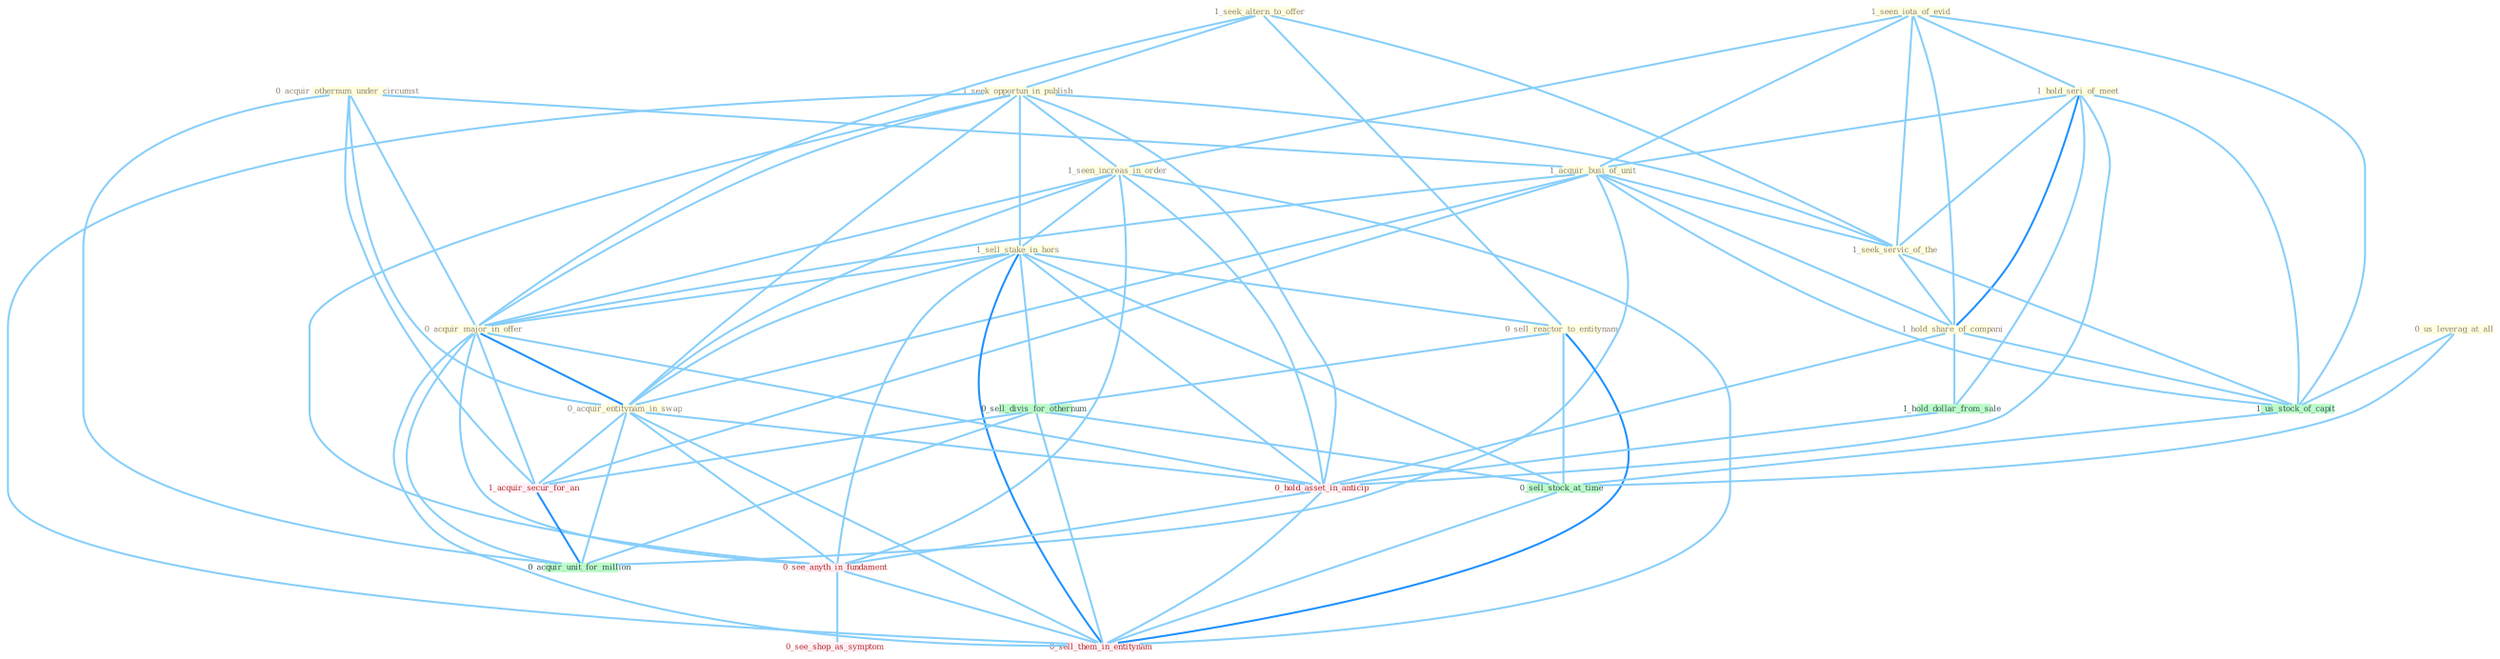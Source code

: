 Graph G{ 
    node
    [shape=polygon,style=filled,width=.5,height=.06,color="#BDFCC9",fixedsize=true,fontsize=4,
    fontcolor="#2f4f4f"];
    {node
    [color="#ffffe0", fontcolor="#8b7d6b"] "0_acquir_othernum_under_circumst " "1_seen_iota_of_evid " "1_seek_altern_to_offer " "1_hold_seri_of_meet " "1_acquir_busi_of_unit " "1_seek_opportun_in_publish " "1_seen_increas_in_order " "1_sell_stake_in_hors " "1_seek_servic_of_the " "0_sell_reactor_to_entitynam " "0_acquir_major_in_offer " "0_acquir_entitynam_in_swap " "1_hold_share_of_compani " "0_us_leverag_at_all "}
{node [color="#fff0f5", fontcolor="#b22222"] "1_acquir_secur_for_an " "0_hold_asset_in_anticip " "0_see_anyth_in_fundament " "0_see_shop_as_symptom " "0_sell_them_in_entitynam "}
edge [color="#B0E2FF"];

	"0_acquir_othernum_under_circumst " -- "1_acquir_busi_of_unit " [w="1", color="#87cefa" ];
	"0_acquir_othernum_under_circumst " -- "0_acquir_major_in_offer " [w="1", color="#87cefa" ];
	"0_acquir_othernum_under_circumst " -- "0_acquir_entitynam_in_swap " [w="1", color="#87cefa" ];
	"0_acquir_othernum_under_circumst " -- "1_acquir_secur_for_an " [w="1", color="#87cefa" ];
	"0_acquir_othernum_under_circumst " -- "0_acquir_unit_for_million " [w="1", color="#87cefa" ];
	"1_seen_iota_of_evid " -- "1_hold_seri_of_meet " [w="1", color="#87cefa" ];
	"1_seen_iota_of_evid " -- "1_acquir_busi_of_unit " [w="1", color="#87cefa" ];
	"1_seen_iota_of_evid " -- "1_seen_increas_in_order " [w="1", color="#87cefa" ];
	"1_seen_iota_of_evid " -- "1_seek_servic_of_the " [w="1", color="#87cefa" ];
	"1_seen_iota_of_evid " -- "1_hold_share_of_compani " [w="1", color="#87cefa" ];
	"1_seen_iota_of_evid " -- "1_us_stock_of_capit " [w="1", color="#87cefa" ];
	"1_seek_altern_to_offer " -- "1_seek_opportun_in_publish " [w="1", color="#87cefa" ];
	"1_seek_altern_to_offer " -- "1_seek_servic_of_the " [w="1", color="#87cefa" ];
	"1_seek_altern_to_offer " -- "0_sell_reactor_to_entitynam " [w="1", color="#87cefa" ];
	"1_seek_altern_to_offer " -- "0_acquir_major_in_offer " [w="1", color="#87cefa" ];
	"1_hold_seri_of_meet " -- "1_acquir_busi_of_unit " [w="1", color="#87cefa" ];
	"1_hold_seri_of_meet " -- "1_seek_servic_of_the " [w="1", color="#87cefa" ];
	"1_hold_seri_of_meet " -- "1_hold_share_of_compani " [w="2", color="#1e90ff" , len=0.8];
	"1_hold_seri_of_meet " -- "1_us_stock_of_capit " [w="1", color="#87cefa" ];
	"1_hold_seri_of_meet " -- "1_hold_dollar_from_sale " [w="1", color="#87cefa" ];
	"1_hold_seri_of_meet " -- "0_hold_asset_in_anticip " [w="1", color="#87cefa" ];
	"1_acquir_busi_of_unit " -- "1_seek_servic_of_the " [w="1", color="#87cefa" ];
	"1_acquir_busi_of_unit " -- "0_acquir_major_in_offer " [w="1", color="#87cefa" ];
	"1_acquir_busi_of_unit " -- "0_acquir_entitynam_in_swap " [w="1", color="#87cefa" ];
	"1_acquir_busi_of_unit " -- "1_hold_share_of_compani " [w="1", color="#87cefa" ];
	"1_acquir_busi_of_unit " -- "1_acquir_secur_for_an " [w="1", color="#87cefa" ];
	"1_acquir_busi_of_unit " -- "1_us_stock_of_capit " [w="1", color="#87cefa" ];
	"1_acquir_busi_of_unit " -- "0_acquir_unit_for_million " [w="1", color="#87cefa" ];
	"1_seek_opportun_in_publish " -- "1_seen_increas_in_order " [w="1", color="#87cefa" ];
	"1_seek_opportun_in_publish " -- "1_sell_stake_in_hors " [w="1", color="#87cefa" ];
	"1_seek_opportun_in_publish " -- "1_seek_servic_of_the " [w="1", color="#87cefa" ];
	"1_seek_opportun_in_publish " -- "0_acquir_major_in_offer " [w="1", color="#87cefa" ];
	"1_seek_opportun_in_publish " -- "0_acquir_entitynam_in_swap " [w="1", color="#87cefa" ];
	"1_seek_opportun_in_publish " -- "0_hold_asset_in_anticip " [w="1", color="#87cefa" ];
	"1_seek_opportun_in_publish " -- "0_see_anyth_in_fundament " [w="1", color="#87cefa" ];
	"1_seek_opportun_in_publish " -- "0_sell_them_in_entitynam " [w="1", color="#87cefa" ];
	"1_seen_increas_in_order " -- "1_sell_stake_in_hors " [w="1", color="#87cefa" ];
	"1_seen_increas_in_order " -- "0_acquir_major_in_offer " [w="1", color="#87cefa" ];
	"1_seen_increas_in_order " -- "0_acquir_entitynam_in_swap " [w="1", color="#87cefa" ];
	"1_seen_increas_in_order " -- "0_hold_asset_in_anticip " [w="1", color="#87cefa" ];
	"1_seen_increas_in_order " -- "0_see_anyth_in_fundament " [w="1", color="#87cefa" ];
	"1_seen_increas_in_order " -- "0_sell_them_in_entitynam " [w="1", color="#87cefa" ];
	"1_sell_stake_in_hors " -- "0_sell_reactor_to_entitynam " [w="1", color="#87cefa" ];
	"1_sell_stake_in_hors " -- "0_acquir_major_in_offer " [w="1", color="#87cefa" ];
	"1_sell_stake_in_hors " -- "0_acquir_entitynam_in_swap " [w="1", color="#87cefa" ];
	"1_sell_stake_in_hors " -- "0_sell_divis_for_othernum " [w="1", color="#87cefa" ];
	"1_sell_stake_in_hors " -- "0_hold_asset_in_anticip " [w="1", color="#87cefa" ];
	"1_sell_stake_in_hors " -- "0_sell_stock_at_time " [w="1", color="#87cefa" ];
	"1_sell_stake_in_hors " -- "0_see_anyth_in_fundament " [w="1", color="#87cefa" ];
	"1_sell_stake_in_hors " -- "0_sell_them_in_entitynam " [w="2", color="#1e90ff" , len=0.8];
	"1_seek_servic_of_the " -- "1_hold_share_of_compani " [w="1", color="#87cefa" ];
	"1_seek_servic_of_the " -- "1_us_stock_of_capit " [w="1", color="#87cefa" ];
	"0_sell_reactor_to_entitynam " -- "0_sell_divis_for_othernum " [w="1", color="#87cefa" ];
	"0_sell_reactor_to_entitynam " -- "0_sell_stock_at_time " [w="1", color="#87cefa" ];
	"0_sell_reactor_to_entitynam " -- "0_sell_them_in_entitynam " [w="2", color="#1e90ff" , len=0.8];
	"0_acquir_major_in_offer " -- "0_acquir_entitynam_in_swap " [w="2", color="#1e90ff" , len=0.8];
	"0_acquir_major_in_offer " -- "1_acquir_secur_for_an " [w="1", color="#87cefa" ];
	"0_acquir_major_in_offer " -- "0_hold_asset_in_anticip " [w="1", color="#87cefa" ];
	"0_acquir_major_in_offer " -- "0_see_anyth_in_fundament " [w="1", color="#87cefa" ];
	"0_acquir_major_in_offer " -- "0_acquir_unit_for_million " [w="1", color="#87cefa" ];
	"0_acquir_major_in_offer " -- "0_sell_them_in_entitynam " [w="1", color="#87cefa" ];
	"0_acquir_entitynam_in_swap " -- "1_acquir_secur_for_an " [w="1", color="#87cefa" ];
	"0_acquir_entitynam_in_swap " -- "0_hold_asset_in_anticip " [w="1", color="#87cefa" ];
	"0_acquir_entitynam_in_swap " -- "0_see_anyth_in_fundament " [w="1", color="#87cefa" ];
	"0_acquir_entitynam_in_swap " -- "0_acquir_unit_for_million " [w="1", color="#87cefa" ];
	"0_acquir_entitynam_in_swap " -- "0_sell_them_in_entitynam " [w="1", color="#87cefa" ];
	"1_hold_share_of_compani " -- "1_us_stock_of_capit " [w="1", color="#87cefa" ];
	"1_hold_share_of_compani " -- "1_hold_dollar_from_sale " [w="1", color="#87cefa" ];
	"1_hold_share_of_compani " -- "0_hold_asset_in_anticip " [w="1", color="#87cefa" ];
	"0_us_leverag_at_all " -- "1_us_stock_of_capit " [w="1", color="#87cefa" ];
	"0_us_leverag_at_all " -- "0_sell_stock_at_time " [w="1", color="#87cefa" ];
	"0_sell_divis_for_othernum " -- "1_acquir_secur_for_an " [w="1", color="#87cefa" ];
	"0_sell_divis_for_othernum " -- "0_sell_stock_at_time " [w="1", color="#87cefa" ];
	"0_sell_divis_for_othernum " -- "0_acquir_unit_for_million " [w="1", color="#87cefa" ];
	"0_sell_divis_for_othernum " -- "0_sell_them_in_entitynam " [w="1", color="#87cefa" ];
	"1_acquir_secur_for_an " -- "0_acquir_unit_for_million " [w="2", color="#1e90ff" , len=0.8];
	"1_us_stock_of_capit " -- "0_sell_stock_at_time " [w="1", color="#87cefa" ];
	"1_hold_dollar_from_sale " -- "0_hold_asset_in_anticip " [w="1", color="#87cefa" ];
	"0_hold_asset_in_anticip " -- "0_see_anyth_in_fundament " [w="1", color="#87cefa" ];
	"0_hold_asset_in_anticip " -- "0_sell_them_in_entitynam " [w="1", color="#87cefa" ];
	"0_sell_stock_at_time " -- "0_sell_them_in_entitynam " [w="1", color="#87cefa" ];
	"0_see_anyth_in_fundament " -- "0_see_shop_as_symptom " [w="1", color="#87cefa" ];
	"0_see_anyth_in_fundament " -- "0_sell_them_in_entitynam " [w="1", color="#87cefa" ];
}